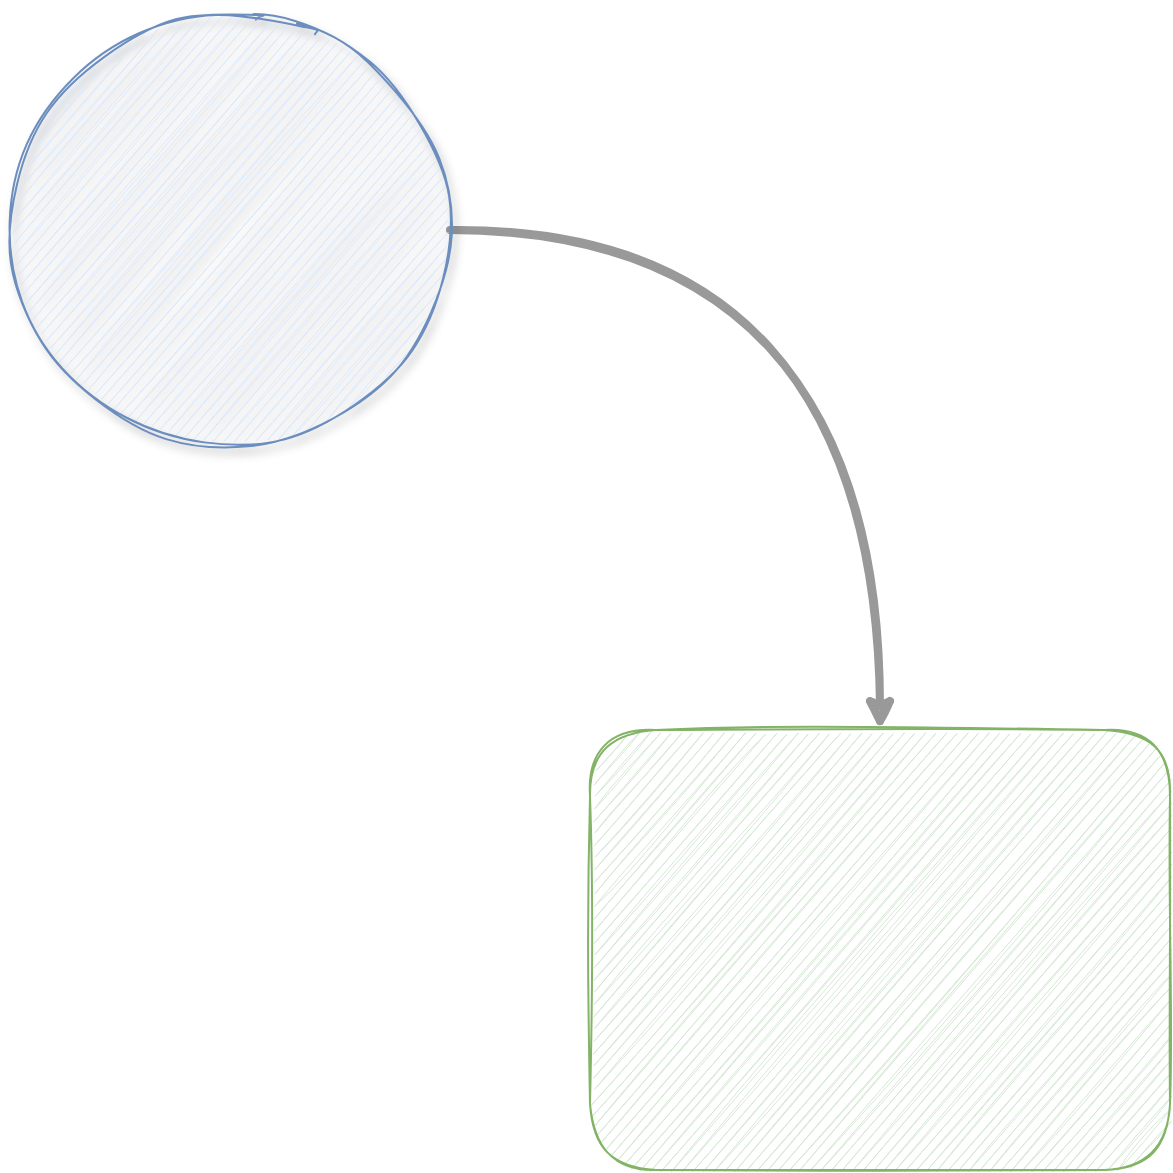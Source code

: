 <mxfile version="20.2.6" type="github">
  <diagram id="F8ZzzhPt6WF929b765hf" name="Page-1">
    <mxGraphModel dx="1011" dy="822" grid="1" gridSize="10" guides="1" tooltips="1" connect="1" arrows="1" fold="1" page="1" pageScale="1" pageWidth="850" pageHeight="1100" math="0" shadow="0">
      <root>
        <mxCell id="0" />
        <mxCell id="1" parent="0" />
        <mxCell id="QiHXSJGMS_nSBbkuwhRs-2" style="edgeStyle=orthogonalEdgeStyle;rounded=1;orthogonalLoop=1;jettySize=auto;html=1;strokeColor=#999999;strokeWidth=4;sketch=1;curved=1;" parent="1" source="HjBLI1Xo3R_VCkkVAhqT-1" target="QiHXSJGMS_nSBbkuwhRs-1" edge="1">
          <mxGeometry relative="1" as="geometry" />
        </mxCell>
        <mxCell id="HjBLI1Xo3R_VCkkVAhqT-1" value="" style="ellipse;whiteSpace=wrap;html=1;fillColor=#dae8fc;strokeColor=#6c8ebf;shadow=1;sketch=1;rounded=1;" parent="1" vertex="1">
          <mxGeometry x="100" y="150" width="220" height="220" as="geometry" />
        </mxCell>
        <mxCell id="QiHXSJGMS_nSBbkuwhRs-1" value="" style="rounded=1;whiteSpace=wrap;html=1;sketch=1;fillColor=#d5e8d4;strokeColor=#82b366;" parent="1" vertex="1">
          <mxGeometry x="390" y="510" width="290" height="220" as="geometry" />
        </mxCell>
      </root>
    </mxGraphModel>
  </diagram>
</mxfile>
